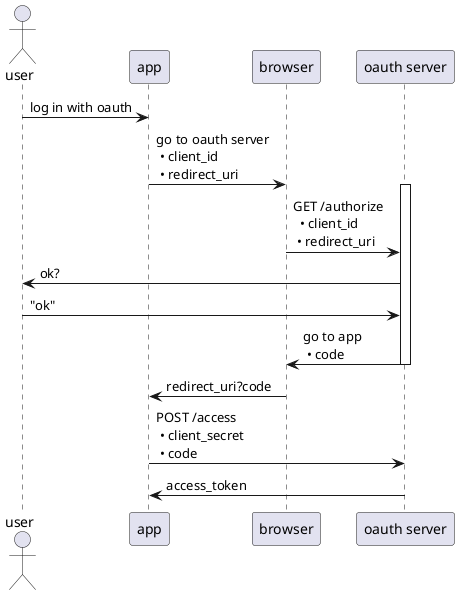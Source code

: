 @startuml

actor user
user -> app: log in with oauth
app -> browser: go to oauth server\n • client_id\n • redirect_uri
activate "oauth server"
browser-> "oauth server": GET /authorize\n  • client_id\n • redirect_uri
"oauth server" -> user: ok?
user -> "oauth server": "ok"
"oauth server" -> browser: go to app\n • code
deactivate "oauth server"
browser -> app: redirect_uri?code

app -> "oauth server": POST /access\n • client_secret\n • code
"oauth server" -> app: access_token

@enduml

@startuml

app -> "oauth server": do something as user\n • access_token
"oauth server" -> app: "ok"

@enduml
